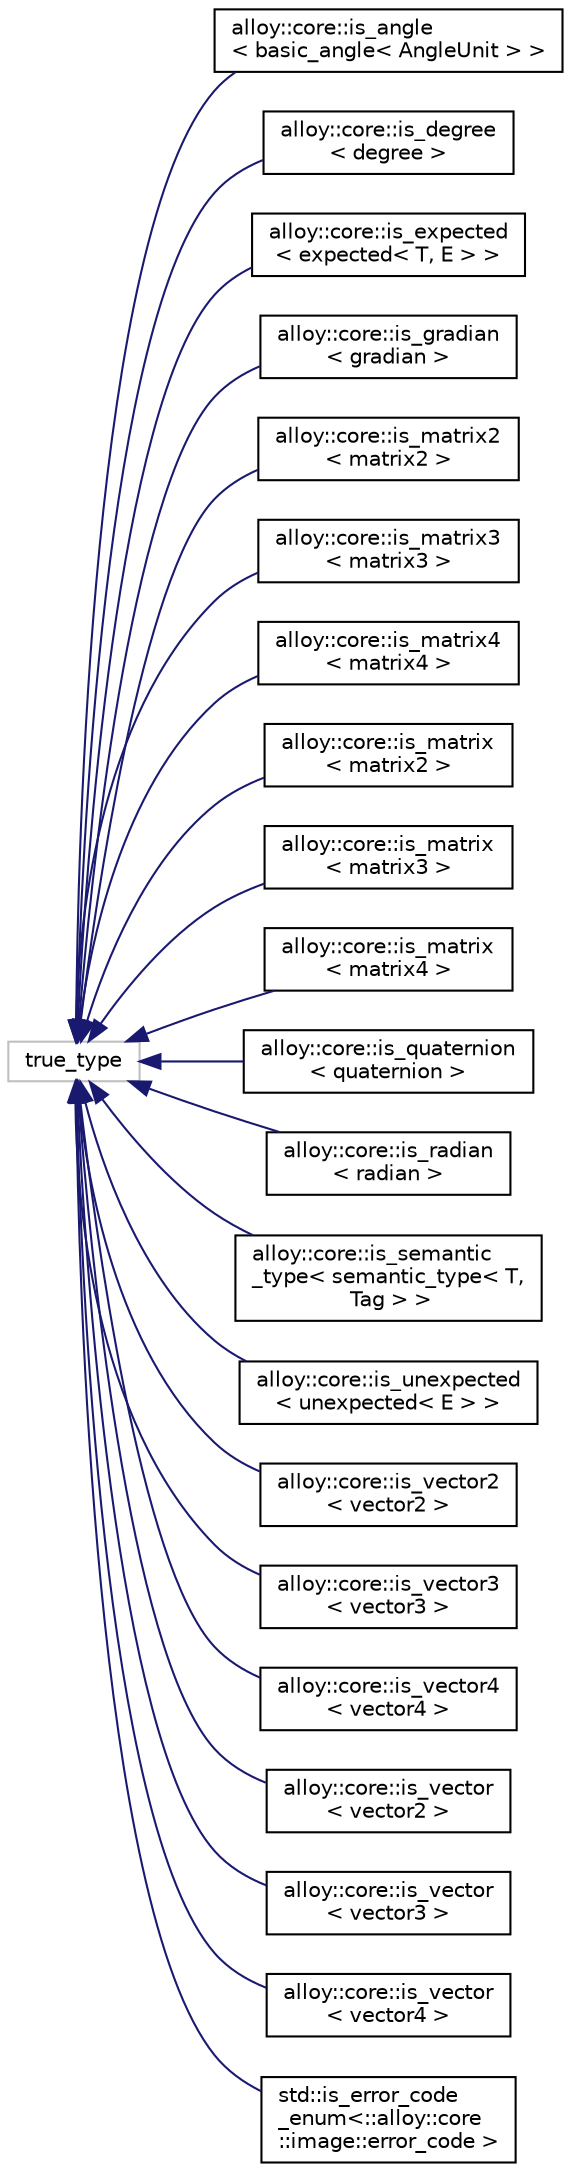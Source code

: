 digraph "Graphical Class Hierarchy"
{
  edge [fontname="Helvetica",fontsize="10",labelfontname="Helvetica",labelfontsize="10"];
  node [fontname="Helvetica",fontsize="10",shape=record];
  rankdir="LR";
  Node1 [label="true_type",height=0.2,width=0.4,color="grey75", fillcolor="white", style="filled"];
  Node1 -> Node2 [dir="back",color="midnightblue",fontsize="10",style="solid",fontname="Helvetica"];
  Node2 [label="alloy::core::is_angle\l\< basic_angle\< AngleUnit \> \>",height=0.2,width=0.4,color="black", fillcolor="white", style="filled",URL="$dc/d5f/structalloy_1_1core_1_1is__angle_3_01basic__angle_3_01_angle_unit_01_4_01_4.html"];
  Node1 -> Node3 [dir="back",color="midnightblue",fontsize="10",style="solid",fontname="Helvetica"];
  Node3 [label="alloy::core::is_degree\l\< degree \>",height=0.2,width=0.4,color="black", fillcolor="white", style="filled",URL="$d5/dfc/structalloy_1_1core_1_1is__degree_3_01degree_01_4.html"];
  Node1 -> Node4 [dir="back",color="midnightblue",fontsize="10",style="solid",fontname="Helvetica"];
  Node4 [label="alloy::core::is_expected\l\< expected\< T, E \> \>",height=0.2,width=0.4,color="black", fillcolor="white", style="filled",URL="$d3/d27/structalloy_1_1core_1_1is__expected_3_01expected_3_01_t_00_01_e_01_4_01_4.html"];
  Node1 -> Node5 [dir="back",color="midnightblue",fontsize="10",style="solid",fontname="Helvetica"];
  Node5 [label="alloy::core::is_gradian\l\< gradian \>",height=0.2,width=0.4,color="black", fillcolor="white", style="filled",URL="$d3/d9e/structalloy_1_1core_1_1is__gradian_3_01gradian_01_4.html"];
  Node1 -> Node6 [dir="back",color="midnightblue",fontsize="10",style="solid",fontname="Helvetica"];
  Node6 [label="alloy::core::is_matrix2\l\< matrix2 \>",height=0.2,width=0.4,color="black", fillcolor="white", style="filled",URL="$da/d45/structalloy_1_1core_1_1is__matrix2_3_01matrix2_01_4.html"];
  Node1 -> Node7 [dir="back",color="midnightblue",fontsize="10",style="solid",fontname="Helvetica"];
  Node7 [label="alloy::core::is_matrix3\l\< matrix3 \>",height=0.2,width=0.4,color="black", fillcolor="white", style="filled",URL="$d2/d5f/structalloy_1_1core_1_1is__matrix3_3_01matrix3_01_4.html"];
  Node1 -> Node8 [dir="back",color="midnightblue",fontsize="10",style="solid",fontname="Helvetica"];
  Node8 [label="alloy::core::is_matrix4\l\< matrix4 \>",height=0.2,width=0.4,color="black", fillcolor="white", style="filled",URL="$d5/deb/structalloy_1_1core_1_1is__matrix4_3_01matrix4_01_4.html"];
  Node1 -> Node9 [dir="back",color="midnightblue",fontsize="10",style="solid",fontname="Helvetica"];
  Node9 [label="alloy::core::is_matrix\l\< matrix2 \>",height=0.2,width=0.4,color="black", fillcolor="white", style="filled",URL="$dc/dfa/structalloy_1_1core_1_1is__matrix_3_01matrix2_01_4.html"];
  Node1 -> Node10 [dir="back",color="midnightblue",fontsize="10",style="solid",fontname="Helvetica"];
  Node10 [label="alloy::core::is_matrix\l\< matrix3 \>",height=0.2,width=0.4,color="black", fillcolor="white", style="filled",URL="$dd/dc5/structalloy_1_1core_1_1is__matrix_3_01matrix3_01_4.html"];
  Node1 -> Node11 [dir="back",color="midnightblue",fontsize="10",style="solid",fontname="Helvetica"];
  Node11 [label="alloy::core::is_matrix\l\< matrix4 \>",height=0.2,width=0.4,color="black", fillcolor="white", style="filled",URL="$d9/dd1/structalloy_1_1core_1_1is__matrix_3_01matrix4_01_4.html"];
  Node1 -> Node12 [dir="back",color="midnightblue",fontsize="10",style="solid",fontname="Helvetica"];
  Node12 [label="alloy::core::is_quaternion\l\< quaternion \>",height=0.2,width=0.4,color="black", fillcolor="white", style="filled",URL="$da/d05/structalloy_1_1core_1_1is__quaternion_3_01quaternion_01_4.html"];
  Node1 -> Node13 [dir="back",color="midnightblue",fontsize="10",style="solid",fontname="Helvetica"];
  Node13 [label="alloy::core::is_radian\l\< radian \>",height=0.2,width=0.4,color="black", fillcolor="white", style="filled",URL="$d6/dd4/structalloy_1_1core_1_1is__radian_3_01radian_01_4.html"];
  Node1 -> Node14 [dir="back",color="midnightblue",fontsize="10",style="solid",fontname="Helvetica"];
  Node14 [label="alloy::core::is_semantic\l_type\< semantic_type\< T,\l Tag \> \>",height=0.2,width=0.4,color="black", fillcolor="white", style="filled",URL="$d6/dff/structalloy_1_1core_1_1is__semantic__type_3_01semantic__type_3_01_t_00_01_tag_01_4_01_4.html"];
  Node1 -> Node15 [dir="back",color="midnightblue",fontsize="10",style="solid",fontname="Helvetica"];
  Node15 [label="alloy::core::is_unexpected\l\< unexpected\< E \> \>",height=0.2,width=0.4,color="black", fillcolor="white", style="filled",URL="$df/d19/structalloy_1_1core_1_1is__unexpected_3_01unexpected_3_01_e_01_4_01_4.html"];
  Node1 -> Node16 [dir="back",color="midnightblue",fontsize="10",style="solid",fontname="Helvetica"];
  Node16 [label="alloy::core::is_vector2\l\< vector2 \>",height=0.2,width=0.4,color="black", fillcolor="white", style="filled",URL="$de/dbd/structalloy_1_1core_1_1is__vector2_3_01vector2_01_4.html"];
  Node1 -> Node17 [dir="back",color="midnightblue",fontsize="10",style="solid",fontname="Helvetica"];
  Node17 [label="alloy::core::is_vector3\l\< vector3 \>",height=0.2,width=0.4,color="black", fillcolor="white", style="filled",URL="$da/dbf/structalloy_1_1core_1_1is__vector3_3_01vector3_01_4.html"];
  Node1 -> Node18 [dir="back",color="midnightblue",fontsize="10",style="solid",fontname="Helvetica"];
  Node18 [label="alloy::core::is_vector4\l\< vector4 \>",height=0.2,width=0.4,color="black", fillcolor="white", style="filled",URL="$d2/dde/structalloy_1_1core_1_1is__vector4_3_01vector4_01_4.html"];
  Node1 -> Node19 [dir="back",color="midnightblue",fontsize="10",style="solid",fontname="Helvetica"];
  Node19 [label="alloy::core::is_vector\l\< vector2 \>",height=0.2,width=0.4,color="black", fillcolor="white", style="filled",URL="$dc/d6c/structalloy_1_1core_1_1is__vector_3_01vector2_01_4.html"];
  Node1 -> Node20 [dir="back",color="midnightblue",fontsize="10",style="solid",fontname="Helvetica"];
  Node20 [label="alloy::core::is_vector\l\< vector3 \>",height=0.2,width=0.4,color="black", fillcolor="white", style="filled",URL="$da/dd5/structalloy_1_1core_1_1is__vector_3_01vector3_01_4.html"];
  Node1 -> Node21 [dir="back",color="midnightblue",fontsize="10",style="solid",fontname="Helvetica"];
  Node21 [label="alloy::core::is_vector\l\< vector4 \>",height=0.2,width=0.4,color="black", fillcolor="white", style="filled",URL="$dd/da7/structalloy_1_1core_1_1is__vector_3_01vector4_01_4.html"];
  Node1 -> Node22 [dir="back",color="midnightblue",fontsize="10",style="solid",fontname="Helvetica"];
  Node22 [label="std::is_error_code\l_enum\<::alloy::core\l::image::error_code \>",height=0.2,width=0.4,color="black", fillcolor="white", style="filled",URL="$d7/dd3/structstd_1_1is__error__code__enum_3_1_1alloy_1_1core_1_1image_1_1error__code_01_4.html"];
}
